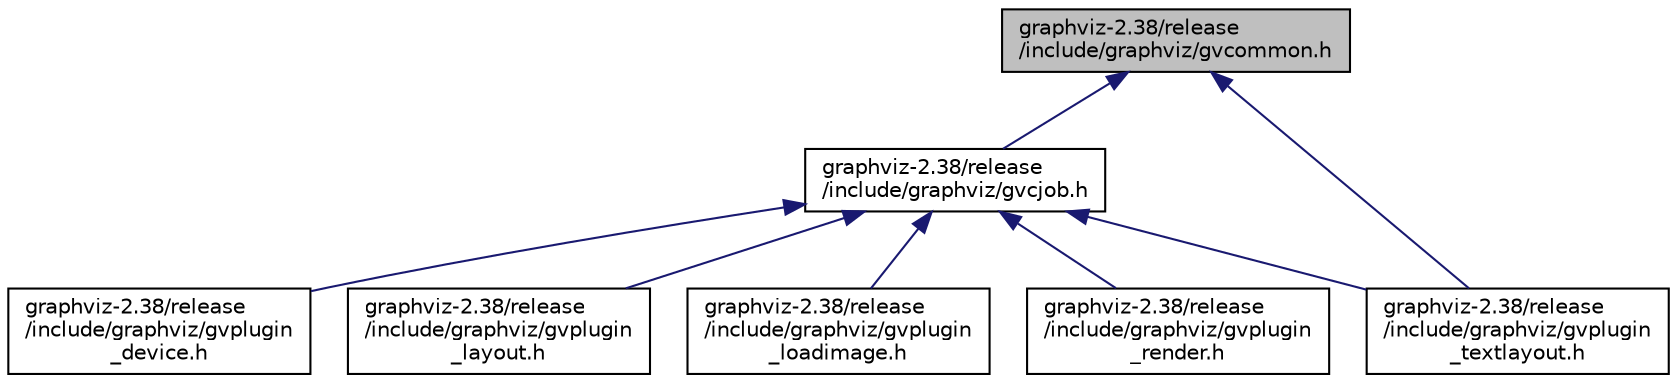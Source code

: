 digraph "graphviz-2.38/release/include/graphviz/gvcommon.h"
{
  bgcolor="transparent";
  edge [fontname="Helvetica",fontsize="10",labelfontname="Helvetica",labelfontsize="10"];
  node [fontname="Helvetica",fontsize="10",shape=record];
  Node1 [label="graphviz-2.38/release\l/include/graphviz/gvcommon.h",height=0.2,width=0.4,color="black", fillcolor="grey75", style="filled", fontcolor="black"];
  Node1 -> Node2 [dir="back",color="midnightblue",fontsize="10",style="solid",fontname="Helvetica"];
  Node2 [label="graphviz-2.38/release\l/include/graphviz/gvcjob.h",height=0.2,width=0.4,color="black",URL="$gvcjob_8h.html"];
  Node2 -> Node3 [dir="back",color="midnightblue",fontsize="10",style="solid",fontname="Helvetica"];
  Node3 [label="graphviz-2.38/release\l/include/graphviz/gvplugin\l_device.h",height=0.2,width=0.4,color="black",URL="$gvplugin__device_8h.html"];
  Node2 -> Node4 [dir="back",color="midnightblue",fontsize="10",style="solid",fontname="Helvetica"];
  Node4 [label="graphviz-2.38/release\l/include/graphviz/gvplugin\l_layout.h",height=0.2,width=0.4,color="black",URL="$gvplugin__layout_8h.html"];
  Node2 -> Node5 [dir="back",color="midnightblue",fontsize="10",style="solid",fontname="Helvetica"];
  Node5 [label="graphviz-2.38/release\l/include/graphviz/gvplugin\l_loadimage.h",height=0.2,width=0.4,color="black",URL="$gvplugin__loadimage_8h.html"];
  Node2 -> Node6 [dir="back",color="midnightblue",fontsize="10",style="solid",fontname="Helvetica"];
  Node6 [label="graphviz-2.38/release\l/include/graphviz/gvplugin\l_render.h",height=0.2,width=0.4,color="black",URL="$gvplugin__render_8h.html"];
  Node2 -> Node7 [dir="back",color="midnightblue",fontsize="10",style="solid",fontname="Helvetica"];
  Node7 [label="graphviz-2.38/release\l/include/graphviz/gvplugin\l_textlayout.h",height=0.2,width=0.4,color="black",URL="$gvplugin__textlayout_8h.html"];
  Node1 -> Node7 [dir="back",color="midnightblue",fontsize="10",style="solid",fontname="Helvetica"];
}
